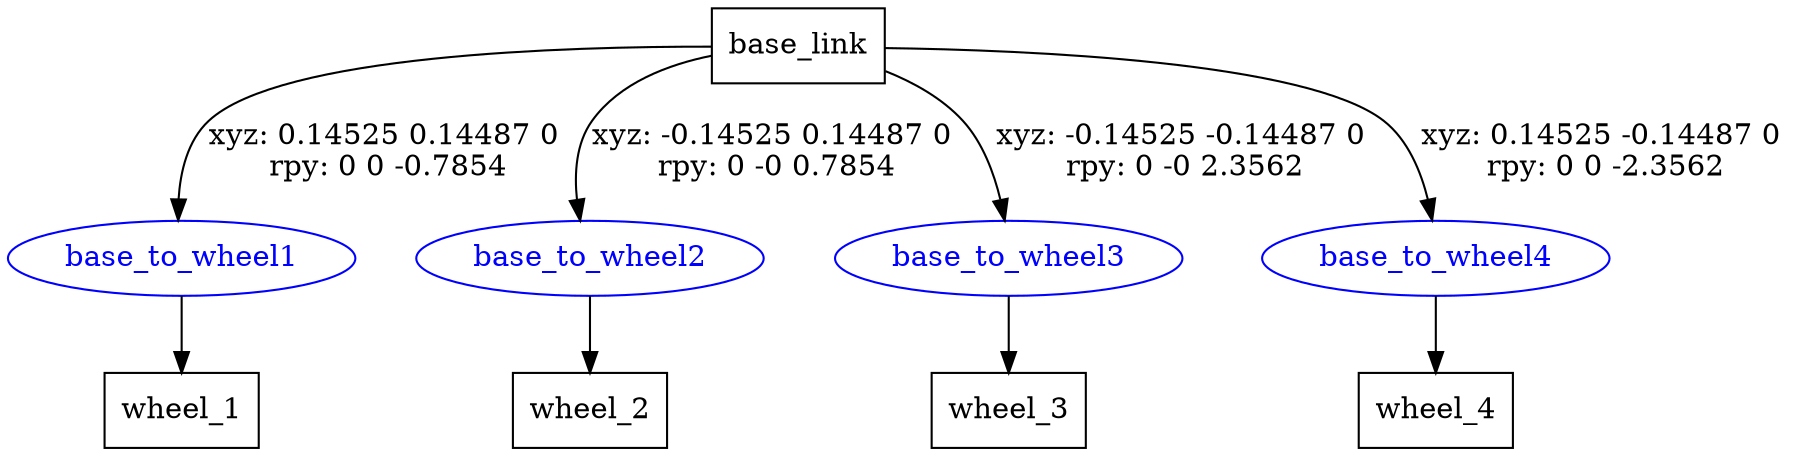 digraph G {
node [shape=box];
"base_link" [label="base_link"];
"wheel_1" [label="wheel_1"];
"wheel_2" [label="wheel_2"];
"wheel_3" [label="wheel_3"];
"wheel_4" [label="wheel_4"];
node [shape=ellipse, color=blue, fontcolor=blue];
"base_link" -> "base_to_wheel1" [label="xyz: 0.14525 0.14487 0 \nrpy: 0 0 -0.7854"]
"base_to_wheel1" -> "wheel_1"
"base_link" -> "base_to_wheel2" [label="xyz: -0.14525 0.14487 0 \nrpy: 0 -0 0.7854"]
"base_to_wheel2" -> "wheel_2"
"base_link" -> "base_to_wheel3" [label="xyz: -0.14525 -0.14487 0 \nrpy: 0 -0 2.3562"]
"base_to_wheel3" -> "wheel_3"
"base_link" -> "base_to_wheel4" [label="xyz: 0.14525 -0.14487 0 \nrpy: 0 0 -2.3562"]
"base_to_wheel4" -> "wheel_4"
}
